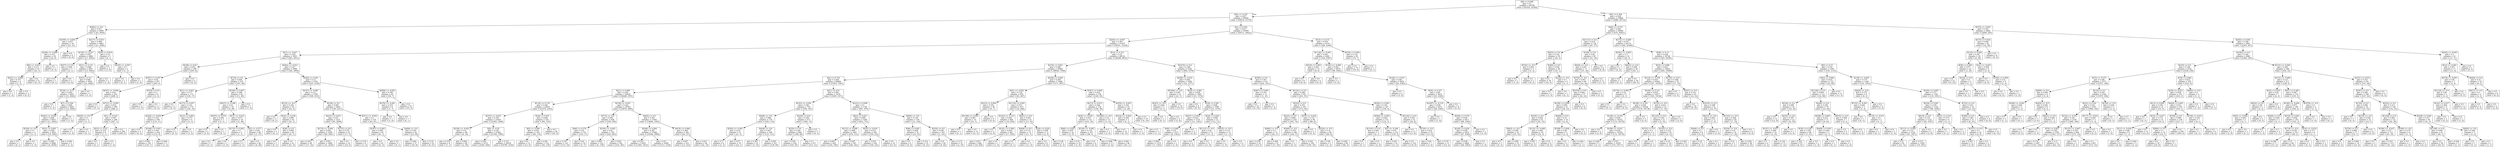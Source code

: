 digraph Tree {
node [shape=box] ;
0 [label="X[6] <= 0.098\ngini = 0.5\nsamples = 84796\nvalue = [42502, 42294]"] ;
1 [label="X[4] <= -0.197\ngini = 0.457\nsamples = 60992\nvalue = [39414, 21578]"] ;
0 -> 1 [labeldistance=2.5, labelangle=45, headlabel="True"] ;
2 [label="X[492] <= -0.0\ngini = 0.017\nsamples = 4999\nvalue = [43, 4956]"] ;
1 -> 2 ;
3 [label="X[199] <= -0.005\ngini = 0.457\nsamples = 34\nvalue = [22, 12]"] ;
2 -> 3 ;
4 [label="X[208] <= -0.009\ngini = 0.337\nsamples = 28\nvalue = [22, 6]"] ;
3 -> 4 ;
5 [label="X[0] <= -0.435\ngini = 0.211\nsamples = 25\nvalue = [22, 3]"] ;
4 -> 5 ;
6 [label="X[221] <= -0.046\ngini = 0.375\nsamples = 4\nvalue = [1, 3]"] ;
5 -> 6 ;
7 [label="gini = 0.0\nsamples = 1\nvalue = [1, 0]"] ;
6 -> 7 ;
8 [label="gini = 0.0\nsamples = 3\nvalue = [0, 3]"] ;
6 -> 8 ;
9 [label="gini = 0.0\nsamples = 21\nvalue = [21, 0]"] ;
5 -> 9 ;
10 [label="gini = 0.0\nsamples = 3\nvalue = [0, 3]"] ;
4 -> 10 ;
11 [label="gini = 0.0\nsamples = 6\nvalue = [0, 6]"] ;
3 -> 11 ;
12 [label="X[217] <= 0.033\ngini = 0.008\nsamples = 4965\nvalue = [21, 4944]"] ;
2 -> 12 ;
13 [label="X[159] <= -0.017\ngini = 0.007\nsamples = 4960\nvalue = [17, 4943]"] ;
12 -> 13 ;
14 [label="X[477] <= 0.0\ngini = 0.444\nsamples = 3\nvalue = [2, 1]"] ;
13 -> 14 ;
15 [label="gini = 0.0\nsamples = 1\nvalue = [0, 1]"] ;
14 -> 15 ;
16 [label="gini = 0.0\nsamples = 2\nvalue = [2, 0]"] ;
14 -> 16 ;
17 [label="X[21] <= 0.132\ngini = 0.006\nsamples = 4957\nvalue = [15, 4942]"] ;
13 -> 17 ;
18 [label="X[525] <= 0.0\ngini = 0.006\nsamples = 4956\nvalue = [14, 4942]"] ;
17 -> 18 ;
19 [label="X[126] <= -0.15\ngini = 0.005\nsamples = 4955\nvalue = [13, 4942]"] ;
18 -> 19 ;
20 [label="gini = 0.0\nsamples = 1\nvalue = [1, 0]"] ;
19 -> 20 ;
21 [label="X[7] <= 0.166\ngini = 0.005\nsamples = 4954\nvalue = [12, 4942]"] ;
19 -> 21 ;
22 [label="X[343] <= -0.005\ngini = 0.004\nsamples = 4953\nvalue = [11, 4942]"] ;
21 -> 22 ;
23 [label="X[530] <= -0.0\ngini = 0.5\nsamples = 2\nvalue = [1, 1]"] ;
22 -> 23 ;
24 [label="gini = 0.0\nsamples = 1\nvalue = [0, 1]"] ;
23 -> 24 ;
25 [label="gini = 0.0\nsamples = 1\nvalue = [1, 0]"] ;
23 -> 25 ;
26 [label="X[52] <= 0.693\ngini = 0.004\nsamples = 4951\nvalue = [10, 4941]"] ;
22 -> 26 ;
27 [label="gini = 0.004\nsamples = 4948\nvalue = [9, 4939]"] ;
26 -> 27 ;
28 [label="gini = 0.444\nsamples = 3\nvalue = [1, 2]"] ;
26 -> 28 ;
29 [label="gini = 0.0\nsamples = 1\nvalue = [1, 0]"] ;
21 -> 29 ;
30 [label="gini = 0.0\nsamples = 1\nvalue = [1, 0]"] ;
18 -> 30 ;
31 [label="gini = 0.0\nsamples = 1\nvalue = [1, 0]"] ;
17 -> 31 ;
32 [label="X[30] <= 0.019\ngini = 0.32\nsamples = 5\nvalue = [4, 1]"] ;
12 -> 32 ;
33 [label="gini = 0.0\nsamples = 3\nvalue = [3, 0]"] ;
32 -> 33 ;
34 [label="X[235] <= -0.047\ngini = 0.5\nsamples = 2\nvalue = [1, 1]"] ;
32 -> 34 ;
35 [label="gini = 0.0\nsamples = 1\nvalue = [0, 1]"] ;
34 -> 35 ;
36 [label="gini = 0.0\nsamples = 1\nvalue = [1, 0]"] ;
34 -> 36 ;
37 [label="X[1] <= 0.503\ngini = 0.417\nsamples = 55993\nvalue = [39371, 16622]"] ;
1 -> 37 ;
38 [label="X[243] <= -0.007\ngini = 0.363\nsamples = 51419\nvalue = [39191, 12228]"] ;
37 -> 38 ;
39 [label="X[11] <= -0.027\ngini = 0.329\nsamples = 3295\nvalue = [683, 2612]"] ;
38 -> 39 ;
40 [label="X[238] <= 0.93\ngini = 0.052\nsamples = 299\nvalue = [291, 8]"] ;
39 -> 40 ;
41 [label="X[507] <= 0.027\ngini = 0.04\nsamples = 297\nvalue = [291, 6]"] ;
40 -> 41 ;
42 [label="X[547] <= -0.004\ngini = 0.02\nsamples = 291\nvalue = [288, 3]"] ;
41 -> 42 ;
43 [label="gini = 0.0\nsamples = 1\nvalue = [0, 1]"] ;
42 -> 43 ;
44 [label="X[751] <= -0.005\ngini = 0.014\nsamples = 290\nvalue = [288, 2]"] ;
42 -> 44 ;
45 [label="X[630] <= -0.0\ngini = 0.5\nsamples = 2\nvalue = [1, 1]"] ;
44 -> 45 ;
46 [label="gini = 0.0\nsamples = 1\nvalue = [1, 0]"] ;
45 -> 46 ;
47 [label="gini = 0.0\nsamples = 1\nvalue = [0, 1]"] ;
45 -> 47 ;
48 [label="X[1] <= -0.522\ngini = 0.007\nsamples = 288\nvalue = [287, 1]"] ;
44 -> 48 ;
49 [label="X[53] <= -0.02\ngini = 0.219\nsamples = 8\nvalue = [7, 1]"] ;
48 -> 49 ;
50 [label="gini = 0.0\nsamples = 1\nvalue = [0, 1]"] ;
49 -> 50 ;
51 [label="gini = 0.0\nsamples = 7\nvalue = [7, 0]"] ;
49 -> 51 ;
52 [label="gini = 0.0\nsamples = 280\nvalue = [280, 0]"] ;
48 -> 52 ;
53 [label="X[754] <= 0.0\ngini = 0.5\nsamples = 6\nvalue = [3, 3]"] ;
41 -> 53 ;
54 [label="gini = 0.0\nsamples = 3\nvalue = [3, 0]"] ;
53 -> 54 ;
55 [label="gini = 0.0\nsamples = 3\nvalue = [0, 3]"] ;
53 -> 55 ;
56 [label="gini = 0.0\nsamples = 2\nvalue = [0, 2]"] ;
40 -> 56 ;
57 [label="X[262] <= -0.012\ngini = 0.227\nsamples = 2996\nvalue = [392, 2604]"] ;
39 -> 57 ;
58 [label="X[734] <= 0.0\ngini = 0.406\nsamples = 233\nvalue = [167, 66]"] ;
57 -> 58 ;
59 [label="X[11] <= -0.021\ngini = 0.177\nsamples = 173\nvalue = [156, 17]"] ;
58 -> 59 ;
60 [label="gini = 0.0\nsamples = 3\nvalue = [0, 3]"] ;
59 -> 60 ;
61 [label="X[175] <= 0.027\ngini = 0.151\nsamples = 170\nvalue = [156, 14]"] ;
59 -> 61 ;
62 [label="X[244] <= -0.058\ngini = 0.124\nsamples = 166\nvalue = [155, 11]"] ;
61 -> 62 ;
63 [label="gini = 0.0\nsamples = 2\nvalue = [0, 2]"] ;
62 -> 63 ;
64 [label="X[188] <= 0.043\ngini = 0.104\nsamples = 164\nvalue = [155, 9]"] ;
62 -> 64 ;
65 [label="gini = 0.083\nsamples = 161\nvalue = [154, 7]"] ;
64 -> 65 ;
66 [label="gini = 0.444\nsamples = 3\nvalue = [1, 2]"] ;
64 -> 66 ;
67 [label="X[13] <= 0.002\ngini = 0.375\nsamples = 4\nvalue = [1, 3]"] ;
61 -> 67 ;
68 [label="gini = 0.0\nsamples = 3\nvalue = [0, 3]"] ;
67 -> 68 ;
69 [label="gini = 0.0\nsamples = 1\nvalue = [1, 0]"] ;
67 -> 69 ;
70 [label="X[100] <= 0.007\ngini = 0.299\nsamples = 60\nvalue = [11, 49]"] ;
58 -> 70 ;
71 [label="X[437] <= -0.266\ngini = 0.14\nsamples = 53\nvalue = [4, 49]"] ;
70 -> 71 ;
72 [label="X[507] <= 0.074\ngini = 0.444\nsamples = 3\nvalue = [2, 1]"] ;
71 -> 72 ;
73 [label="gini = 0.0\nsamples = 2\nvalue = [2, 0]"] ;
72 -> 73 ;
74 [label="gini = 0.0\nsamples = 1\nvalue = [0, 1]"] ;
72 -> 74 ;
75 [label="X[11] <= -0.015\ngini = 0.077\nsamples = 50\nvalue = [2, 48]"] ;
71 -> 75 ;
76 [label="X[170] <= 0.002\ngini = 0.5\nsamples = 2\nvalue = [1, 1]"] ;
75 -> 76 ;
77 [label="gini = 0.0\nsamples = 1\nvalue = [0, 1]"] ;
76 -> 77 ;
78 [label="gini = 0.0\nsamples = 1\nvalue = [1, 0]"] ;
76 -> 78 ;
79 [label="X[3] <= -0.577\ngini = 0.041\nsamples = 48\nvalue = [1, 47]"] ;
75 -> 79 ;
80 [label="gini = 0.5\nsamples = 2\nvalue = [1, 1]"] ;
79 -> 80 ;
81 [label="gini = 0.0\nsamples = 46\nvalue = [0, 46]"] ;
79 -> 81 ;
82 [label="gini = 0.0\nsamples = 7\nvalue = [7, 0]"] ;
70 -> 82 ;
83 [label="X[262] <= 0.243\ngini = 0.15\nsamples = 2763\nvalue = [225, 2538]"] ;
57 -> 83 ;
84 [label="X[147] <= -0.087\ngini = 0.117\nsamples = 2700\nvalue = [169, 2531]"] ;
83 -> 84 ;
85 [label="X[725] <= -0.0\ngini = 0.162\nsamples = 45\nvalue = [41, 4]"] ;
84 -> 85 ;
86 [label="gini = 0.0\nsamples = 2\nvalue = [0, 2]"] ;
85 -> 86 ;
87 [label="X[16] <= -0.558\ngini = 0.089\nsamples = 43\nvalue = [41, 2]"] ;
85 -> 87 ;
88 [label="gini = 0.0\nsamples = 1\nvalue = [0, 1]"] ;
87 -> 88 ;
89 [label="X[58] <= 0.0\ngini = 0.046\nsamples = 42\nvalue = [41, 1]"] ;
87 -> 89 ;
90 [label="gini = 0.0\nsamples = 1\nvalue = [0, 1]"] ;
89 -> 90 ;
91 [label="gini = 0.0\nsamples = 41\nvalue = [41, 0]"] ;
89 -> 91 ;
92 [label="X[538] <= 0.0\ngini = 0.092\nsamples = 2655\nvalue = [128, 2527]"] ;
84 -> 92 ;
93 [label="X[225] <= 0.453\ngini = 0.05\nsamples = 2531\nvalue = [65, 2466]"] ;
92 -> 93 ;
94 [label="X[179] <= -0.094\ngini = 0.038\nsamples = 2509\nvalue = [48, 2461]"] ;
93 -> 94 ;
95 [label="gini = 0.453\nsamples = 49\nvalue = [17, 32]"] ;
94 -> 95 ;
96 [label="gini = 0.025\nsamples = 2460\nvalue = [31, 2429]"] ;
94 -> 96 ;
97 [label="X[715] <= 0.0\ngini = 0.351\nsamples = 22\nvalue = [17, 5]"] ;
93 -> 97 ;
98 [label="gini = 0.0\nsamples = 16\nvalue = [16, 0]"] ;
97 -> 98 ;
99 [label="gini = 0.278\nsamples = 6\nvalue = [1, 5]"] ;
97 -> 99 ;
100 [label="X[311] <= -0.002\ngini = 0.5\nsamples = 124\nvalue = [63, 61]"] ;
92 -> 100 ;
101 [label="X[197] <= 0.045\ngini = 0.046\nsamples = 42\nvalue = [41, 1]"] ;
100 -> 101 ;
102 [label="gini = 0.0\nsamples = 41\nvalue = [41, 0]"] ;
101 -> 102 ;
103 [label="gini = 0.0\nsamples = 1\nvalue = [0, 1]"] ;
101 -> 103 ;
104 [label="X[408] <= -0.0\ngini = 0.393\nsamples = 82\nvalue = [22, 60]"] ;
100 -> 104 ;
105 [label="gini = 0.444\nsamples = 27\nvalue = [18, 9]"] ;
104 -> 105 ;
106 [label="gini = 0.135\nsamples = 55\nvalue = [4, 51]"] ;
104 -> 106 ;
107 [label="X[408] <= -0.003\ngini = 0.198\nsamples = 63\nvalue = [56, 7]"] ;
83 -> 107 ;
108 [label="X[276] <= -0.001\ngini = 0.219\nsamples = 8\nvalue = [1, 7]"] ;
107 -> 108 ;
109 [label="gini = 0.0\nsamples = 1\nvalue = [1, 0]"] ;
108 -> 109 ;
110 [label="gini = 0.0\nsamples = 7\nvalue = [0, 7]"] ;
108 -> 110 ;
111 [label="gini = 0.0\nsamples = 55\nvalue = [55, 0]"] ;
107 -> 111 ;
112 [label="X[12] <= 0.315\ngini = 0.32\nsamples = 48124\nvalue = [38508, 9616]"] ;
38 -> 112 ;
113 [label="X[274] <= 0.001\ngini = 0.286\nsamples = 45962\nvalue = [38024, 7938]"] ;
112 -> 113 ;
114 [label="X[2] <= 0.718\ngini = 0.264\nsamples = 44894\nvalue = [37853, 7041]"] ;
113 -> 114 ;
115 [label="X[21] <= 0.008\ngini = 0.242\nsamples = 42418\nvalue = [36448, 5970]"] ;
114 -> 115 ;
116 [label="X[118] <= 0.178\ngini = 0.166\nsamples = 23635\nvalue = [21470, 2165]"] ;
115 -> 116 ;
117 [label="X[197] <= -0.033\ngini = 0.159\nsamples = 23450\nvalue = [21401, 2049]"] ;
116 -> 117 ;
118 [label="X[238] <= -0.022\ngini = 0.23\nsamples = 68\nvalue = [9, 59]"] ;
117 -> 118 ;
119 [label="gini = 0.219\nsamples = 8\nvalue = [7, 1]"] ;
118 -> 119 ;
120 [label="gini = 0.064\nsamples = 60\nvalue = [2, 58]"] ;
118 -> 120 ;
121 [label="X[9] <= -0.29\ngini = 0.156\nsamples = 23382\nvalue = [21392, 1990]"] ;
117 -> 121 ;
122 [label="gini = 0.292\nsamples = 3153\nvalue = [2593, 560]"] ;
121 -> 122 ;
123 [label="gini = 0.131\nsamples = 20229\nvalue = [18799, 1430]"] ;
121 -> 123 ;
124 [label="X[18] <= 0.033\ngini = 0.468\nsamples = 185\nvalue = [69, 116]"] ;
116 -> 124 ;
125 [label="X[0] <= -0.906\ngini = 0.418\nsamples = 165\nvalue = [49, 116]"] ;
124 -> 125 ;
126 [label="gini = 0.0\nsamples = 13\nvalue = [13, 0]"] ;
125 -> 126 ;
127 [label="gini = 0.361\nsamples = 152\nvalue = [36, 116]"] ;
125 -> 127 ;
128 [label="gini = 0.0\nsamples = 20\nvalue = [20, 0]"] ;
124 -> 128 ;
129 [label="X[158] <= -0.051\ngini = 0.323\nsamples = 18783\nvalue = [14978, 3805]"] ;
115 -> 129 ;
130 [label="X[773] <= -0.0\ngini = 0.481\nsamples = 838\nvalue = [338, 500]"] ;
129 -> 130 ;
131 [label="X[66] <= 0.279\ngini = 0.22\nsamples = 135\nvalue = [118, 17]"] ;
130 -> 131 ;
132 [label="gini = 0.147\nsamples = 125\nvalue = [115, 10]"] ;
131 -> 132 ;
133 [label="gini = 0.42\nsamples = 10\nvalue = [3, 7]"] ;
131 -> 133 ;
134 [label="X[259] <= -0.003\ngini = 0.43\nsamples = 703\nvalue = [220, 483]"] ;
130 -> 134 ;
135 [label="gini = 0.063\nsamples = 122\nvalue = [4, 118]"] ;
134 -> 135 ;
136 [label="gini = 0.467\nsamples = 581\nvalue = [216, 365]"] ;
134 -> 136 ;
137 [label="X[445] <= 0.0\ngini = 0.301\nsamples = 17945\nvalue = [14640, 3305]"] ;
129 -> 137 ;
138 [label="X[208] <= 0.004\ngini = 0.287\nsamples = 17664\nvalue = [14596, 3068]"] ;
137 -> 138 ;
139 [label="gini = 0.235\nsamples = 13295\nvalue = [11483, 1812]"] ;
138 -> 139 ;
140 [label="gini = 0.41\nsamples = 4369\nvalue = [3113, 1256]"] ;
138 -> 140 ;
141 [label="X[474] <= 0.006\ngini = 0.264\nsamples = 281\nvalue = [44, 237]"] ;
137 -> 141 ;
142 [label="gini = 0.097\nsamples = 235\nvalue = [12, 223]"] ;
141 -> 142 ;
143 [label="gini = 0.423\nsamples = 46\nvalue = [32, 14]"] ;
141 -> 143 ;
144 [label="X[21] <= 0.01\ngini = 0.491\nsamples = 2476\nvalue = [1405, 1071]"] ;
114 -> 144 ;
145 [label="X[323] <= -0.001\ngini = 0.381\nsamples = 750\nvalue = [558, 192]"] ;
144 -> 145 ;
146 [label="X[499] <= -0.0\ngini = 0.489\nsamples = 279\nvalue = [160, 119]"] ;
145 -> 146 ;
147 [label="X[395] <= -0.001\ngini = 0.225\nsamples = 31\nvalue = [27, 4]"] ;
146 -> 147 ;
148 [label="gini = 0.5\nsamples = 6\nvalue = [3, 3]"] ;
147 -> 148 ;
149 [label="gini = 0.077\nsamples = 25\nvalue = [24, 1]"] ;
147 -> 149 ;
150 [label="X[436] <= -0.0\ngini = 0.497\nsamples = 248\nvalue = [133, 115]"] ;
146 -> 150 ;
151 [label="gini = 0.363\nsamples = 21\nvalue = [5, 16]"] ;
150 -> 151 ;
152 [label="gini = 0.492\nsamples = 227\nvalue = [128, 99]"] ;
150 -> 152 ;
153 [label="X[259] <= 0.01\ngini = 0.262\nsamples = 471\nvalue = [398, 73]"] ;
145 -> 153 ;
154 [label="X[254] <= 0.0\ngini = 0.249\nsamples = 466\nvalue = [398, 68]"] ;
153 -> 154 ;
155 [label="gini = 0.359\nsamples = 239\nvalue = [183, 56]"] ;
154 -> 155 ;
156 [label="gini = 0.1\nsamples = 227\nvalue = [215, 12]"] ;
154 -> 156 ;
157 [label="gini = 0.0\nsamples = 5\nvalue = [0, 5]"] ;
153 -> 157 ;
158 [label="X[215] <= 0.006\ngini = 0.5\nsamples = 1726\nvalue = [847, 879]"] ;
144 -> 158 ;
159 [label="X[63] <= 0.023\ngini = 0.499\nsamples = 1588\nvalue = [835, 753]"] ;
158 -> 159 ;
160 [label="X[112] <= -0.008\ngini = 0.499\nsamples = 1007\nvalue = [476, 531]"] ;
159 -> 160 ;
161 [label="gini = 0.495\nsamples = 420\nvalue = [230, 190]"] ;
160 -> 161 ;
162 [label="gini = 0.487\nsamples = 587\nvalue = [246, 341]"] ;
160 -> 162 ;
163 [label="X[54] <= -0.018\ngini = 0.472\nsamples = 581\nvalue = [359, 222]"] ;
159 -> 163 ;
164 [label="gini = 0.479\nsamples = 558\nvalue = [336, 222]"] ;
163 -> 164 ;
165 [label="gini = 0.0\nsamples = 23\nvalue = [23, 0]"] ;
163 -> 165 ;
166 [label="X[492] <= -0.0\ngini = 0.159\nsamples = 138\nvalue = [12, 126]"] ;
158 -> 166 ;
167 [label="X[96] <= 0.001\ngini = 0.408\nsamples = 35\nvalue = [10, 25]"] ;
166 -> 167 ;
168 [label="gini = 0.0\nsamples = 4\nvalue = [4, 0]"] ;
167 -> 168 ;
169 [label="gini = 0.312\nsamples = 31\nvalue = [6, 25]"] ;
167 -> 169 ;
170 [label="X[354] <= 0.0\ngini = 0.038\nsamples = 103\nvalue = [2, 101]"] ;
166 -> 170 ;
171 [label="gini = 0.0\nsamples = 82\nvalue = [0, 82]"] ;
170 -> 171 ;
172 [label="gini = 0.172\nsamples = 21\nvalue = [2, 19]"] ;
170 -> 172 ;
173 [label="X[258] <= 0.006\ngini = 0.269\nsamples = 1068\nvalue = [171, 897]"] ;
113 -> 173 ;
174 [label="X[21] <= -0.052\ngini = 0.129\nsamples = 910\nvalue = [63, 847]"] ;
173 -> 174 ;
175 [label="X[215] <= 0.004\ngini = 0.301\nsamples = 38\nvalue = [31, 7]"] ;
174 -> 175 ;
176 [label="X[1100] <= -0.005\ngini = 0.061\nsamples = 32\nvalue = [31, 1]"] ;
175 -> 176 ;
177 [label="gini = 0.0\nsamples = 1\nvalue = [0, 1]"] ;
176 -> 177 ;
178 [label="gini = 0.0\nsamples = 31\nvalue = [31, 0]"] ;
176 -> 178 ;
179 [label="gini = 0.0\nsamples = 6\nvalue = [0, 6]"] ;
175 -> 179 ;
180 [label="X[1119] <= 0.001\ngini = 0.071\nsamples = 872\nvalue = [32, 840]"] ;
174 -> 180 ;
181 [label="X[103] <= -0.123\ngini = 0.044\nsamples = 849\nvalue = [19, 830]"] ;
180 -> 181 ;
182 [label="gini = 0.0\nsamples = 2\nvalue = [2, 0]"] ;
181 -> 182 ;
183 [label="X[191] <= 0.368\ngini = 0.039\nsamples = 847\nvalue = [17, 830]"] ;
181 -> 183 ;
184 [label="gini = 0.037\nsamples = 846\nvalue = [16, 830]"] ;
183 -> 184 ;
185 [label="gini = 0.0\nsamples = 1\nvalue = [1, 0]"] ;
183 -> 185 ;
186 [label="X[631] <= 0.0\ngini = 0.491\nsamples = 23\nvalue = [13, 10]"] ;
180 -> 186 ;
187 [label="X[408] <= 0.0\ngini = 0.153\nsamples = 12\nvalue = [11, 1]"] ;
186 -> 187 ;
188 [label="gini = 0.0\nsamples = 1\nvalue = [0, 1]"] ;
187 -> 188 ;
189 [label="gini = 0.0\nsamples = 11\nvalue = [11, 0]"] ;
187 -> 189 ;
190 [label="X[20] <= 0.024\ngini = 0.298\nsamples = 11\nvalue = [2, 9]"] ;
186 -> 190 ;
191 [label="gini = 0.0\nsamples = 6\nvalue = [0, 6]"] ;
190 -> 191 ;
192 [label="gini = 0.48\nsamples = 5\nvalue = [2, 3]"] ;
190 -> 192 ;
193 [label="X[347] <= 0.004\ngini = 0.433\nsamples = 158\nvalue = [108, 50]"] ;
173 -> 193 ;
194 [label="X[273] <= 0.013\ngini = 0.344\nsamples = 136\nvalue = [106, 30]"] ;
193 -> 194 ;
195 [label="X[20] <= -0.039\ngini = 0.253\nsamples = 121\nvalue = [103, 18]"] ;
194 -> 195 ;
196 [label="X[89] <= 0.024\ngini = 0.459\nsamples = 14\nvalue = [5, 9]"] ;
195 -> 196 ;
197 [label="gini = 0.18\nsamples = 10\nvalue = [1, 9]"] ;
196 -> 197 ;
198 [label="gini = 0.0\nsamples = 4\nvalue = [4, 0]"] ;
196 -> 198 ;
199 [label="X[359] <= -0.082\ngini = 0.154\nsamples = 107\nvalue = [98, 9]"] ;
195 -> 199 ;
200 [label="gini = 0.496\nsamples = 11\nvalue = [5, 6]"] ;
199 -> 200 ;
201 [label="gini = 0.061\nsamples = 96\nvalue = [93, 3]"] ;
199 -> 201 ;
202 [label="X[1093] <= -0.0\ngini = 0.32\nsamples = 15\nvalue = [3, 12]"] ;
194 -> 202 ;
203 [label="gini = 0.0\nsamples = 3\nvalue = [3, 0]"] ;
202 -> 203 ;
204 [label="gini = 0.0\nsamples = 12\nvalue = [0, 12]"] ;
202 -> 204 ;
205 [label="X[250] <= -0.047\ngini = 0.165\nsamples = 22\nvalue = [2, 20]"] ;
193 -> 205 ;
206 [label="X[314] <= -0.005\ngini = 0.444\nsamples = 3\nvalue = [2, 1]"] ;
205 -> 206 ;
207 [label="gini = 0.0\nsamples = 1\nvalue = [1, 0]"] ;
206 -> 207 ;
208 [label="gini = 0.5\nsamples = 2\nvalue = [1, 1]"] ;
206 -> 208 ;
209 [label="gini = 0.0\nsamples = 19\nvalue = [0, 19]"] ;
205 -> 209 ;
210 [label="X[1074] <= 0.0\ngini = 0.348\nsamples = 2162\nvalue = [484, 1678]"] ;
112 -> 210 ;
211 [label="X[296] <= -0.031\ngini = 0.062\nsamples = 1629\nvalue = [52, 1577]"] ;
210 -> 211 ;
212 [label="X[1064] <= -0.0\ngini = 0.087\nsamples = 22\nvalue = [21, 1]"] ;
211 -> 212 ;
213 [label="X[397] <= -0.0\ngini = 0.444\nsamples = 3\nvalue = [2, 1]"] ;
212 -> 213 ;
214 [label="gini = 0.0\nsamples = 1\nvalue = [0, 1]"] ;
213 -> 214 ;
215 [label="gini = 0.0\nsamples = 2\nvalue = [2, 0]"] ;
213 -> 215 ;
216 [label="gini = 0.0\nsamples = 19\nvalue = [19, 0]"] ;
212 -> 216 ;
217 [label="X[29] <= -0.082\ngini = 0.038\nsamples = 1607\nvalue = [31, 1576]"] ;
211 -> 217 ;
218 [label="gini = 0.0\nsamples = 8\nvalue = [8, 0]"] ;
217 -> 218 ;
219 [label="X[18] <= 0.565\ngini = 0.028\nsamples = 1599\nvalue = [23, 1576]"] ;
217 -> 219 ;
220 [label="X[437] <= 0.051\ngini = 0.014\nsamples = 1574\nvalue = [11, 1563]"] ;
219 -> 220 ;
221 [label="X[90] <= 0.689\ngini = 0.01\nsamples = 1571\nvalue = [8, 1563]"] ;
220 -> 221 ;
222 [label="gini = 0.009\nsamples = 1570\nvalue = [7, 1563]"] ;
221 -> 222 ;
223 [label="gini = 0.0\nsamples = 1\nvalue = [1, 0]"] ;
221 -> 223 ;
224 [label="gini = 0.0\nsamples = 3\nvalue = [3, 0]"] ;
220 -> 224 ;
225 [label="X[24] <= 0.023\ngini = 0.499\nsamples = 25\nvalue = [12, 13]"] ;
219 -> 225 ;
226 [label="X[1115] <= -0.0\ngini = 0.26\nsamples = 13\nvalue = [11, 2]"] ;
225 -> 226 ;
227 [label="gini = 0.0\nsamples = 2\nvalue = [0, 2]"] ;
226 -> 227 ;
228 [label="gini = 0.0\nsamples = 11\nvalue = [11, 0]"] ;
226 -> 228 ;
229 [label="X[635] <= -0.0\ngini = 0.153\nsamples = 12\nvalue = [1, 11]"] ;
225 -> 229 ;
230 [label="gini = 0.0\nsamples = 1\nvalue = [1, 0]"] ;
229 -> 230 ;
231 [label="gini = 0.0\nsamples = 11\nvalue = [0, 11]"] ;
229 -> 231 ;
232 [label="X[760] <= 0.0\ngini = 0.307\nsamples = 533\nvalue = [432, 101]"] ;
210 -> 232 ;
233 [label="X[467] <= 0.001\ngini = 0.165\nsamples = 11\nvalue = [1, 10]"] ;
232 -> 233 ;
234 [label="gini = 0.0\nsamples = 10\nvalue = [0, 10]"] ;
233 -> 234 ;
235 [label="gini = 0.0\nsamples = 1\nvalue = [1, 0]"] ;
233 -> 235 ;
236 [label="X[1101] <= 0.0\ngini = 0.288\nsamples = 522\nvalue = [431, 91]"] ;
232 -> 236 ;
237 [label="X[554] <= 0.0\ngini = 0.355\nsamples = 355\nvalue = [273, 82]"] ;
236 -> 237 ;
238 [label="X[525] <= 0.0\ngini = 0.408\nsamples = 259\nvalue = [185, 74]"] ;
237 -> 238 ;
239 [label="X[485] <= -0.0\ngini = 0.5\nsamples = 73\nvalue = [36, 37]"] ;
238 -> 239 ;
240 [label="gini = 0.236\nsamples = 22\nvalue = [19, 3]"] ;
239 -> 240 ;
241 [label="gini = 0.444\nsamples = 51\nvalue = [17, 34]"] ;
239 -> 241 ;
242 [label="X[368] <= -0.0\ngini = 0.319\nsamples = 186\nvalue = [149, 37]"] ;
238 -> 242 ;
243 [label="gini = 0.0\nsamples = 3\nvalue = [0, 3]"] ;
242 -> 243 ;
244 [label="gini = 0.303\nsamples = 183\nvalue = [149, 34]"] ;
242 -> 244 ;
245 [label="X[79] <= -0.024\ngini = 0.153\nsamples = 96\nvalue = [88, 8]"] ;
237 -> 245 ;
246 [label="gini = 0.0\nsamples = 2\nvalue = [0, 2]"] ;
245 -> 246 ;
247 [label="X[524] <= -0.0\ngini = 0.12\nsamples = 94\nvalue = [88, 6]"] ;
245 -> 247 ;
248 [label="gini = 0.48\nsamples = 5\nvalue = [2, 3]"] ;
247 -> 248 ;
249 [label="gini = 0.065\nsamples = 89\nvalue = [86, 3]"] ;
247 -> 249 ;
250 [label="X[202] <= 0.001\ngini = 0.102\nsamples = 167\nvalue = [158, 9]"] ;
236 -> 250 ;
251 [label="X[264] <= -0.003\ngini = 0.043\nsamples = 135\nvalue = [132, 3]"] ;
250 -> 251 ;
252 [label="X[1101] <= 0.0\ngini = 0.444\nsamples = 3\nvalue = [2, 1]"] ;
251 -> 252 ;
253 [label="gini = 0.0\nsamples = 1\nvalue = [0, 1]"] ;
252 -> 253 ;
254 [label="gini = 0.0\nsamples = 2\nvalue = [2, 0]"] ;
252 -> 254 ;
255 [label="X[5] <= -0.168\ngini = 0.03\nsamples = 132\nvalue = [130, 2]"] ;
251 -> 255 ;
256 [label="gini = 0.245\nsamples = 14\nvalue = [12, 2]"] ;
255 -> 256 ;
257 [label="gini = 0.0\nsamples = 118\nvalue = [118, 0]"] ;
255 -> 257 ;
258 [label="X[1126] <= 0.0\ngini = 0.305\nsamples = 32\nvalue = [26, 6]"] ;
250 -> 258 ;
259 [label="gini = 0.0\nsamples = 13\nvalue = [13, 0]"] ;
258 -> 259 ;
260 [label="X[729] <= -0.0\ngini = 0.432\nsamples = 19\nvalue = [13, 6]"] ;
258 -> 260 ;
261 [label="gini = 0.49\nsamples = 7\nvalue = [3, 4]"] ;
260 -> 261 ;
262 [label="gini = 0.278\nsamples = 12\nvalue = [10, 2]"] ;
260 -> 262 ;
263 [label="X[15] <= 0.172\ngini = 0.076\nsamples = 4574\nvalue = [180, 4394]"] ;
37 -> 263 ;
264 [label="X[1128] <= -0.002\ngini = 0.045\nsamples = 4491\nvalue = [104, 4387]"] ;
263 -> 264 ;
265 [label="X[319] <= 0.003\ngini = 0.444\nsamples = 12\nvalue = [8, 4]"] ;
264 -> 265 ;
266 [label="gini = 0.0\nsamples = 8\nvalue = [8, 0]"] ;
265 -> 266 ;
267 [label="gini = 0.0\nsamples = 4\nvalue = [0, 4]"] ;
265 -> 267 ;
268 [label="X[745] <= -0.098\ngini = 0.042\nsamples = 4479\nvalue = [96, 4383]"] ;
264 -> 268 ;
269 [label="gini = 0.0\nsamples = 3\nvalue = [3, 0]"] ;
268 -> 269 ;
270 [label="X[144] <= -0.031\ngini = 0.041\nsamples = 4476\nvalue = [93, 4383]"] ;
268 -> 270 ;
271 [label="gini = 0.0\nsamples = 2\nvalue = [2, 0]"] ;
270 -> 271 ;
272 [label="X[18] <= 0.227\ngini = 0.04\nsamples = 4474\nvalue = [91, 4383]"] ;
270 -> 272 ;
273 [label="X[1007] <= -0.125\ngini = 0.039\nsamples = 4472\nvalue = [89, 4383]"] ;
272 -> 273 ;
274 [label="gini = 0.0\nsamples = 1\nvalue = [1, 0]"] ;
273 -> 274 ;
275 [label="X[450] <= 0.379\ngini = 0.039\nsamples = 4471\nvalue = [88, 4383]"] ;
273 -> 275 ;
276 [label="X[236] <= 0.654\ngini = 0.038\nsamples = 4470\nvalue = [87, 4383]"] ;
275 -> 276 ;
277 [label="gini = 0.038\nsamples = 4469\nvalue = [86, 4383]"] ;
276 -> 277 ;
278 [label="gini = 0.0\nsamples = 1\nvalue = [1, 0]"] ;
276 -> 278 ;
279 [label="gini = 0.0\nsamples = 1\nvalue = [1, 0]"] ;
275 -> 279 ;
280 [label="gini = 0.0\nsamples = 2\nvalue = [2, 0]"] ;
272 -> 280 ;
281 [label="X[234] <= 0.004\ngini = 0.154\nsamples = 83\nvalue = [76, 7]"] ;
263 -> 281 ;
282 [label="gini = 0.0\nsamples = 76\nvalue = [76, 0]"] ;
281 -> 282 ;
283 [label="gini = 0.0\nsamples = 7\nvalue = [0, 7]"] ;
281 -> 283 ;
284 [label="X[4] <= 0.304\ngini = 0.226\nsamples = 23804\nvalue = [3088, 20716]"] ;
0 -> 284 [labeldistance=2.5, labelangle=-45, headlabel="False"] ;
285 [label="X[64] <= -0.375\ngini = 0.045\nsamples = 20900\nvalue = [479, 20421]"] ;
284 -> 285 ;
286 [label="X[1113] <= 0.0\ngini = 0.419\nsamples = 124\nvalue = [87, 37]"] ;
285 -> 286 ;
287 [label="X[433] <= 0.0\ngini = 0.142\nsamples = 39\nvalue = [36, 3]"] ;
286 -> 287 ;
288 [label="X[742] <= -0.0\ngini = 0.444\nsamples = 3\nvalue = [1, 2]"] ;
287 -> 288 ;
289 [label="gini = 0.0\nsamples = 1\nvalue = [1, 0]"] ;
288 -> 289 ;
290 [label="gini = 0.0\nsamples = 2\nvalue = [0, 2]"] ;
288 -> 290 ;
291 [label="X[382] <= 0.0\ngini = 0.054\nsamples = 36\nvalue = [35, 1]"] ;
287 -> 291 ;
292 [label="gini = 0.0\nsamples = 34\nvalue = [34, 0]"] ;
291 -> 292 ;
293 [label="X[226] <= -0.0\ngini = 0.5\nsamples = 2\nvalue = [1, 1]"] ;
291 -> 293 ;
294 [label="gini = 0.0\nsamples = 1\nvalue = [1, 0]"] ;
293 -> 294 ;
295 [label="gini = 0.0\nsamples = 1\nvalue = [0, 1]"] ;
293 -> 295 ;
296 [label="X[769] <= 0.0\ngini = 0.48\nsamples = 85\nvalue = [51, 34]"] ;
286 -> 296 ;
297 [label="X[454] <= -0.0\ngini = 0.447\nsamples = 77\nvalue = [51, 26]"] ;
296 -> 297 ;
298 [label="X[750] <= -0.0\ngini = 0.491\nsamples = 60\nvalue = [34, 26]"] ;
297 -> 298 ;
299 [label="X[1076] <= 0.0\ngini = 0.481\nsamples = 57\nvalue = [34, 23]"] ;
298 -> 299 ;
300 [label="X[199] <= 0.004\ngini = 0.495\nsamples = 51\nvalue = [28, 23]"] ;
299 -> 300 ;
301 [label="X[530] <= 0.0\ngini = 0.464\nsamples = 41\nvalue = [26, 15]"] ;
300 -> 301 ;
302 [label="X[603] <= -0.0\ngini = 0.496\nsamples = 22\nvalue = [10, 12]"] ;
301 -> 302 ;
303 [label="gini = 0.0\nsamples = 3\nvalue = [0, 3]"] ;
302 -> 303 ;
304 [label="gini = 0.499\nsamples = 19\nvalue = [10, 9]"] ;
302 -> 304 ;
305 [label="X[131] <= -0.008\ngini = 0.266\nsamples = 19\nvalue = [16, 3]"] ;
301 -> 305 ;
306 [label="gini = 0.397\nsamples = 11\nvalue = [8, 3]"] ;
305 -> 306 ;
307 [label="gini = 0.0\nsamples = 8\nvalue = [8, 0]"] ;
305 -> 307 ;
308 [label="X[406] <= 0.0\ngini = 0.32\nsamples = 10\nvalue = [2, 8]"] ;
300 -> 308 ;
309 [label="X[198] <= 0.004\ngini = 0.48\nsamples = 5\nvalue = [2, 3]"] ;
308 -> 309 ;
310 [label="gini = 0.0\nsamples = 2\nvalue = [0, 2]"] ;
309 -> 310 ;
311 [label="gini = 0.444\nsamples = 3\nvalue = [2, 1]"] ;
309 -> 311 ;
312 [label="gini = 0.0\nsamples = 5\nvalue = [0, 5]"] ;
308 -> 312 ;
313 [label="gini = 0.0\nsamples = 6\nvalue = [6, 0]"] ;
299 -> 313 ;
314 [label="gini = 0.0\nsamples = 3\nvalue = [0, 3]"] ;
298 -> 314 ;
315 [label="gini = 0.0\nsamples = 17\nvalue = [17, 0]"] ;
297 -> 315 ;
316 [label="gini = 0.0\nsamples = 8\nvalue = [0, 8]"] ;
296 -> 316 ;
317 [label="X[172] <= -0.049\ngini = 0.037\nsamples = 20776\nvalue = [392, 20384]"] ;
285 -> 317 ;
318 [label="X[545] <= -0.003\ngini = 0.17\nsamples = 32\nvalue = [29, 3]"] ;
317 -> 318 ;
319 [label="gini = 0.0\nsamples = 2\nvalue = [0, 2]"] ;
318 -> 319 ;
320 [label="X[623] <= -0.0\ngini = 0.064\nsamples = 30\nvalue = [29, 1]"] ;
318 -> 320 ;
321 [label="gini = 0.0\nsamples = 1\nvalue = [0, 1]"] ;
320 -> 321 ;
322 [label="gini = 0.0\nsamples = 29\nvalue = [29, 0]"] ;
320 -> 322 ;
323 [label="X[58] <= 0.13\ngini = 0.034\nsamples = 20744\nvalue = [363, 20381]"] ;
317 -> 323 ;
324 [label="X[10] <= 0.096\ngini = 0.021\nsamples = 19452\nvalue = [204, 19248]"] ;
323 -> 324 ;
325 [label="X[114] <= -0.258\ngini = 0.019\nsamples = 19382\nvalue = [187, 19195]"] ;
324 -> 325 ;
326 [label="X[178] <= -0.009\ngini = 0.32\nsamples = 5\nvalue = [4, 1]"] ;
325 -> 326 ;
327 [label="gini = 0.0\nsamples = 1\nvalue = [0, 1]"] ;
326 -> 327 ;
328 [label="gini = 0.0\nsamples = 4\nvalue = [4, 0]"] ;
326 -> 328 ;
329 [label="X[104] <= 0.121\ngini = 0.019\nsamples = 19377\nvalue = [183, 19194]"] ;
325 -> 329 ;
330 [label="X[258] <= 0.191\ngini = 0.018\nsamples = 19354\nvalue = [176, 19178]"] ;
329 -> 330 ;
331 [label="X[128] <= -0.319\ngini = 0.018\nsamples = 19352\nvalue = [174, 19178]"] ;
330 -> 331 ;
332 [label="gini = 0.0\nsamples = 2\nvalue = [2, 0]"] ;
331 -> 332 ;
333 [label="X[186] <= -0.031\ngini = 0.018\nsamples = 19350\nvalue = [172, 19178]"] ;
331 -> 333 ;
334 [label="gini = 0.444\nsamples = 3\nvalue = [2, 1]"] ;
333 -> 334 ;
335 [label="gini = 0.017\nsamples = 19347\nvalue = [170, 19177]"] ;
333 -> 335 ;
336 [label="gini = 0.0\nsamples = 2\nvalue = [2, 0]"] ;
330 -> 336 ;
337 [label="X[722] <= -0.0\ngini = 0.423\nsamples = 23\nvalue = [7, 16]"] ;
329 -> 337 ;
338 [label="X[1125] <= 0.0\ngini = 0.363\nsamples = 21\nvalue = [5, 16]"] ;
337 -> 338 ;
339 [label="X[755] <= 0.0\ngini = 0.5\nsamples = 2\nvalue = [1, 1]"] ;
338 -> 339 ;
340 [label="gini = 0.0\nsamples = 1\nvalue = [1, 0]"] ;
339 -> 340 ;
341 [label="gini = 0.0\nsamples = 1\nvalue = [0, 1]"] ;
339 -> 341 ;
342 [label="X[743] <= -0.0\ngini = 0.332\nsamples = 19\nvalue = [4, 15]"] ;
338 -> 342 ;
343 [label="gini = 0.18\nsamples = 10\nvalue = [1, 9]"] ;
342 -> 343 ;
344 [label="gini = 0.444\nsamples = 9\nvalue = [3, 6]"] ;
342 -> 344 ;
345 [label="gini = 0.0\nsamples = 2\nvalue = [2, 0]"] ;
337 -> 345 ;
346 [label="X[119] <= 0.01\ngini = 0.368\nsamples = 70\nvalue = [17, 53]"] ;
324 -> 346 ;
347 [label="gini = 0.0\nsamples = 3\nvalue = [3, 0]"] ;
346 -> 347 ;
348 [label="X[507] <= -0.0\ngini = 0.331\nsamples = 67\nvalue = [14, 53]"] ;
346 -> 348 ;
349 [label="gini = 0.0\nsamples = 16\nvalue = [0, 16]"] ;
348 -> 349 ;
350 [label="X[1074] <= 0.0\ngini = 0.398\nsamples = 51\nvalue = [14, 37]"] ;
348 -> 350 ;
351 [label="X[612] <= -0.0\ngini = 0.463\nsamples = 11\nvalue = [7, 4]"] ;
350 -> 351 ;
352 [label="X[406] <= 0.0\ngini = 0.5\nsamples = 8\nvalue = [4, 4]"] ;
351 -> 352 ;
353 [label="gini = 0.32\nsamples = 5\nvalue = [4, 1]"] ;
352 -> 353 ;
354 [label="gini = 0.0\nsamples = 3\nvalue = [0, 3]"] ;
352 -> 354 ;
355 [label="gini = 0.0\nsamples = 3\nvalue = [3, 0]"] ;
351 -> 355 ;
356 [label="X[1101] <= -0.0\ngini = 0.289\nsamples = 40\nvalue = [7, 33]"] ;
350 -> 356 ;
357 [label="X[554] <= -0.0\ngini = 0.35\nsamples = 31\nvalue = [7, 24]"] ;
356 -> 357 ;
358 [label="gini = 0.32\nsamples = 5\nvalue = [4, 1]"] ;
357 -> 358 ;
359 [label="gini = 0.204\nsamples = 26\nvalue = [3, 23]"] ;
357 -> 359 ;
360 [label="gini = 0.0\nsamples = 9\nvalue = [0, 9]"] ;
356 -> 360 ;
361 [label="X[6] <= 0.15\ngini = 0.216\nsamples = 1292\nvalue = [159, 1133]"] ;
323 -> 361 ;
362 [label="X[45] <= 0.094\ngini = 0.455\nsamples = 123\nvalue = [43, 80]"] ;
361 -> 362 ;
363 [label="X[1108] <= 0.0\ngini = 0.408\nsamples = 112\nvalue = [32, 80]"] ;
362 -> 363 ;
364 [label="X[534] <= 0.0\ngini = 0.498\nsamples = 34\nvalue = [18, 16]"] ;
363 -> 364 ;
365 [label="gini = 0.0\nsamples = 12\nvalue = [12, 0]"] ;
364 -> 365 ;
366 [label="X[352] <= 0.0\ngini = 0.397\nsamples = 22\nvalue = [6, 16]"] ;
364 -> 366 ;
367 [label="X[147] <= -0.027\ngini = 0.266\nsamples = 19\nvalue = [3, 16]"] ;
366 -> 367 ;
368 [label="gini = 0.5\nsamples = 4\nvalue = [2, 2]"] ;
367 -> 368 ;
369 [label="gini = 0.124\nsamples = 15\nvalue = [1, 14]"] ;
367 -> 369 ;
370 [label="gini = 0.0\nsamples = 3\nvalue = [3, 0]"] ;
366 -> 370 ;
371 [label="X[244] <= 0.0\ngini = 0.295\nsamples = 78\nvalue = [14, 64]"] ;
363 -> 371 ;
372 [label="X[208] <= 0.003\ngini = 0.221\nsamples = 71\nvalue = [9, 62]"] ;
371 -> 372 ;
373 [label="X[34] <= 0.287\ngini = 0.185\nsamples = 68\nvalue = [7, 61]"] ;
372 -> 373 ;
374 [label="gini = 0.163\nsamples = 67\nvalue = [6, 61]"] ;
373 -> 374 ;
375 [label="gini = 0.0\nsamples = 1\nvalue = [1, 0]"] ;
373 -> 375 ;
376 [label="X[469] <= 0.001\ngini = 0.444\nsamples = 3\nvalue = [2, 1]"] ;
372 -> 376 ;
377 [label="gini = 0.0\nsamples = 1\nvalue = [0, 1]"] ;
376 -> 377 ;
378 [label="gini = 0.0\nsamples = 2\nvalue = [2, 0]"] ;
376 -> 378 ;
379 [label="X[474] <= 0.0\ngini = 0.408\nsamples = 7\nvalue = [5, 2]"] ;
371 -> 379 ;
380 [label="gini = 0.0\nsamples = 2\nvalue = [0, 2]"] ;
379 -> 380 ;
381 [label="gini = 0.0\nsamples = 5\nvalue = [5, 0]"] ;
379 -> 381 ;
382 [label="gini = 0.0\nsamples = 11\nvalue = [11, 0]"] ;
362 -> 382 ;
383 [label="X[150] <= -0.003\ngini = 0.179\nsamples = 1169\nvalue = [116, 1053]"] ;
361 -> 383 ;
384 [label="X[629] <= -0.0\ngini = 0.375\nsamples = 8\nvalue = [6, 2]"] ;
383 -> 384 ;
385 [label="X[735] <= -0.001\ngini = 0.444\nsamples = 3\nvalue = [1, 2]"] ;
384 -> 385 ;
386 [label="gini = 0.0\nsamples = 1\nvalue = [0, 1]"] ;
385 -> 386 ;
387 [label="X[119] <= -0.012\ngini = 0.5\nsamples = 2\nvalue = [1, 1]"] ;
385 -> 387 ;
388 [label="gini = 0.0\nsamples = 1\nvalue = [0, 1]"] ;
387 -> 388 ;
389 [label="gini = 0.0\nsamples = 1\nvalue = [1, 0]"] ;
387 -> 389 ;
390 [label="gini = 0.0\nsamples = 5\nvalue = [5, 0]"] ;
384 -> 390 ;
391 [label="X[165] <= 0.003\ngini = 0.172\nsamples = 1161\nvalue = [110, 1051]"] ;
383 -> 391 ;
392 [label="X[239] <= 0.001\ngini = 0.159\nsamples = 1126\nvalue = [98, 1028]"] ;
391 -> 392 ;
393 [label="X[619] <= 0.0\ngini = 0.155\nsamples = 1122\nvalue = [95, 1027]"] ;
392 -> 393 ;
394 [label="X[113] <= -0.009\ngini = 0.152\nsamples = 1120\nvalue = [93, 1027]"] ;
393 -> 394 ;
395 [label="gini = 0.33\nsamples = 91\nvalue = [19, 72]"] ;
394 -> 395 ;
396 [label="gini = 0.133\nsamples = 1029\nvalue = [74, 955]"] ;
394 -> 396 ;
397 [label="gini = 0.0\nsamples = 2\nvalue = [2, 0]"] ;
393 -> 397 ;
398 [label="X[23] <= 0.132\ngini = 0.375\nsamples = 4\nvalue = [3, 1]"] ;
392 -> 398 ;
399 [label="gini = 0.0\nsamples = 1\nvalue = [0, 1]"] ;
398 -> 399 ;
400 [label="gini = 0.0\nsamples = 3\nvalue = [3, 0]"] ;
398 -> 400 ;
401 [label="X[722] <= 0.0\ngini = 0.451\nsamples = 35\nvalue = [12, 23]"] ;
391 -> 401 ;
402 [label="X[384] <= 0.0\ngini = 0.383\nsamples = 31\nvalue = [8, 23]"] ;
401 -> 402 ;
403 [label="X[1071] <= 0.0\ngini = 0.5\nsamples = 16\nvalue = [8, 8]"] ;
402 -> 403 ;
404 [label="gini = 0.397\nsamples = 11\nvalue = [3, 8]"] ;
403 -> 404 ;
405 [label="gini = 0.0\nsamples = 5\nvalue = [5, 0]"] ;
403 -> 405 ;
406 [label="gini = 0.0\nsamples = 15\nvalue = [0, 15]"] ;
402 -> 406 ;
407 [label="gini = 0.0\nsamples = 4\nvalue = [4, 0]"] ;
401 -> 407 ;
408 [label="X[375] <= -0.001\ngini = 0.183\nsamples = 2904\nvalue = [2609, 295]"] ;
284 -> 408 ;
409 [label="X[175] <= 0.024\ngini = 0.444\nsamples = 42\nvalue = [14, 28]"] ;
408 -> 409 ;
410 [label="X[122] <= 0.004\ngini = 0.291\nsamples = 34\nvalue = [6, 28]"] ;
409 -> 410 ;
411 [label="X[36] <= 0.005\ngini = 0.077\nsamples = 25\nvalue = [1, 24]"] ;
410 -> 411 ;
412 [label="gini = 0.0\nsamples = 23\nvalue = [0, 23]"] ;
411 -> 412 ;
413 [label="X[354] <= 0.0\ngini = 0.5\nsamples = 2\nvalue = [1, 1]"] ;
411 -> 413 ;
414 [label="gini = 0.0\nsamples = 1\nvalue = [0, 1]"] ;
413 -> 414 ;
415 [label="gini = 0.0\nsamples = 1\nvalue = [1, 0]"] ;
413 -> 415 ;
416 [label="X[31] <= -0.025\ngini = 0.494\nsamples = 9\nvalue = [5, 4]"] ;
410 -> 416 ;
417 [label="gini = 0.0\nsamples = 4\nvalue = [4, 0]"] ;
416 -> 417 ;
418 [label="X[359] <= 0.006\ngini = 0.32\nsamples = 5\nvalue = [1, 4]"] ;
416 -> 418 ;
419 [label="gini = 0.0\nsamples = 4\nvalue = [0, 4]"] ;
418 -> 419 ;
420 [label="gini = 0.0\nsamples = 1\nvalue = [1, 0]"] ;
418 -> 420 ;
421 [label="gini = 0.0\nsamples = 8\nvalue = [8, 0]"] ;
409 -> 421 ;
422 [label="X[283] <= 0.001\ngini = 0.169\nsamples = 2862\nvalue = [2595, 267]"] ;
408 -> 422 ;
423 [label="X[1082] <= 0.0\ngini = 0.164\nsamples = 2840\nvalue = [2584, 256]"] ;
422 -> 423 ;
424 [label="X[193] <= 0.0\ngini = 0.148\nsamples = 2532\nvalue = [2328, 204]"] ;
423 -> 424 ;
425 [label="X[73] <= -0.373\ngini = 0.166\nsamples = 2173\nvalue = [1975, 198]"] ;
424 -> 425 ;
426 [label="X[600] <= 0.0\ngini = 0.494\nsamples = 9\nvalue = [5, 4]"] ;
425 -> 426 ;
427 [label="X[394] <= -0.001\ngini = 0.444\nsamples = 3\nvalue = [1, 2]"] ;
426 -> 427 ;
428 [label="gini = 0.5\nsamples = 2\nvalue = [1, 1]"] ;
427 -> 428 ;
429 [label="gini = 0.0\nsamples = 1\nvalue = [0, 1]"] ;
427 -> 429 ;
430 [label="X[454] <= -0.0\ngini = 0.444\nsamples = 6\nvalue = [4, 2]"] ;
426 -> 430 ;
431 [label="gini = 0.0\nsamples = 3\nvalue = [3, 0]"] ;
430 -> 431 ;
432 [label="X[621] <= 0.0\ngini = 0.444\nsamples = 3\nvalue = [1, 2]"] ;
430 -> 432 ;
433 [label="gini = 0.0\nsamples = 2\nvalue = [0, 2]"] ;
432 -> 433 ;
434 [label="gini = 0.0\nsamples = 1\nvalue = [1, 0]"] ;
432 -> 434 ;
435 [label="X[110] <= 0.2\ngini = 0.163\nsamples = 2164\nvalue = [1970, 194]"] ;
425 -> 435 ;
436 [label="X[221] <= 0.02\ngini = 0.162\nsamples = 2161\nvalue = [1969, 192]"] ;
435 -> 436 ;
437 [label="X[122] <= -0.012\ngini = 0.161\nsamples = 2158\nvalue = [1968, 190]"] ;
436 -> 437 ;
438 [label="X[76] <= 0.003\ngini = 0.182\nsamples = 1550\nvalue = [1393, 157]"] ;
437 -> 438 ;
439 [label="gini = 0.174\nsamples = 1497\nvalue = [1353, 144]"] ;
438 -> 439 ;
440 [label="gini = 0.37\nsamples = 53\nvalue = [40, 13]"] ;
438 -> 440 ;
441 [label="X[125] <= -0.487\ngini = 0.103\nsamples = 608\nvalue = [575, 33]"] ;
437 -> 441 ;
442 [label="gini = 0.0\nsamples = 1\nvalue = [0, 1]"] ;
441 -> 442 ;
443 [label="gini = 0.1\nsamples = 607\nvalue = [575, 32]"] ;
441 -> 443 ;
444 [label="X[177] <= -0.022\ngini = 0.444\nsamples = 3\nvalue = [1, 2]"] ;
436 -> 444 ;
445 [label="gini = 0.0\nsamples = 2\nvalue = [0, 2]"] ;
444 -> 445 ;
446 [label="gini = 0.0\nsamples = 1\nvalue = [1, 0]"] ;
444 -> 446 ;
447 [label="X[728] <= -0.0\ngini = 0.444\nsamples = 3\nvalue = [1, 2]"] ;
435 -> 447 ;
448 [label="gini = 0.0\nsamples = 1\nvalue = [0, 1]"] ;
447 -> 448 ;
449 [label="gini = 0.5\nsamples = 2\nvalue = [1, 1]"] ;
447 -> 449 ;
450 [label="X[79] <= 0.082\ngini = 0.033\nsamples = 359\nvalue = [353, 6]"] ;
424 -> 450 ;
451 [label="X[18] <= -0.012\ngini = 0.028\nsamples = 357\nvalue = [352, 5]"] ;
450 -> 451 ;
452 [label="X[13] <= 0.002\ngini = 0.236\nsamples = 22\nvalue = [19, 3]"] ;
451 -> 452 ;
453 [label="gini = 0.0\nsamples = 1\nvalue = [0, 1]"] ;
452 -> 453 ;
454 [label="X[19] <= -0.017\ngini = 0.172\nsamples = 21\nvalue = [19, 2]"] ;
452 -> 454 ;
455 [label="X[11] <= -0.028\ngini = 0.346\nsamples = 9\nvalue = [7, 2]"] ;
454 -> 455 ;
456 [label="gini = 0.0\nsamples = 6\nvalue = [6, 0]"] ;
455 -> 456 ;
457 [label="gini = 0.444\nsamples = 3\nvalue = [1, 2]"] ;
455 -> 457 ;
458 [label="gini = 0.0\nsamples = 12\nvalue = [12, 0]"] ;
454 -> 458 ;
459 [label="X[424] <= 0.001\ngini = 0.012\nsamples = 335\nvalue = [333, 2]"] ;
451 -> 459 ;
460 [label="X[769] <= 0.0\ngini = 0.006\nsamples = 328\nvalue = [327, 1]"] ;
459 -> 460 ;
461 [label="X[466] <= 0.0\ngini = 0.1\nsamples = 19\nvalue = [18, 1]"] ;
460 -> 461 ;
462 [label="gini = 0.0\nsamples = 18\nvalue = [18, 0]"] ;
461 -> 462 ;
463 [label="gini = 0.0\nsamples = 1\nvalue = [0, 1]"] ;
461 -> 463 ;
464 [label="gini = 0.0\nsamples = 309\nvalue = [309, 0]"] ;
460 -> 464 ;
465 [label="X[158] <= 0.012\ngini = 0.245\nsamples = 7\nvalue = [6, 1]"] ;
459 -> 465 ;
466 [label="gini = 0.0\nsamples = 1\nvalue = [0, 1]"] ;
465 -> 466 ;
467 [label="gini = 0.0\nsamples = 6\nvalue = [6, 0]"] ;
465 -> 467 ;
468 [label="X[465] <= -0.0\ngini = 0.5\nsamples = 2\nvalue = [1, 1]"] ;
450 -> 468 ;
469 [label="gini = 0.0\nsamples = 1\nvalue = [1, 0]"] ;
468 -> 469 ;
470 [label="gini = 0.0\nsamples = 1\nvalue = [0, 1]"] ;
468 -> 470 ;
471 [label="X[131] <= -0.002\ngini = 0.281\nsamples = 308\nvalue = [256, 52]"] ;
423 -> 471 ;
472 [label="X[152] <= -0.009\ngini = 0.127\nsamples = 117\nvalue = [109, 8]"] ;
471 -> 472 ;
473 [label="X[10] <= 0.051\ngini = 0.49\nsamples = 7\nvalue = [4, 3]"] ;
472 -> 473 ;
474 [label="X[616] <= 0.0\ngini = 0.48\nsamples = 5\nvalue = [2, 3]"] ;
473 -> 474 ;
475 [label="X[93] <= -0.006\ngini = 0.444\nsamples = 3\nvalue = [2, 1]"] ;
474 -> 475 ;
476 [label="gini = 0.0\nsamples = 2\nvalue = [2, 0]"] ;
475 -> 476 ;
477 [label="gini = 0.0\nsamples = 1\nvalue = [0, 1]"] ;
475 -> 477 ;
478 [label="gini = 0.0\nsamples = 2\nvalue = [0, 2]"] ;
474 -> 478 ;
479 [label="gini = 0.0\nsamples = 2\nvalue = [2, 0]"] ;
473 -> 479 ;
480 [label="X[97] <= 0.766\ngini = 0.087\nsamples = 110\nvalue = [105, 5]"] ;
472 -> 480 ;
481 [label="X[140] <= -0.004\ngini = 0.071\nsamples = 108\nvalue = [104, 4]"] ;
480 -> 481 ;
482 [label="X[260] <= 0.0\ngini = 0.444\nsamples = 3\nvalue = [2, 1]"] ;
481 -> 482 ;
483 [label="gini = 0.0\nsamples = 1\nvalue = [1, 0]"] ;
482 -> 483 ;
484 [label="gini = 0.5\nsamples = 2\nvalue = [1, 1]"] ;
482 -> 484 ;
485 [label="X[318] <= 0.001\ngini = 0.056\nsamples = 105\nvalue = [102, 3]"] ;
481 -> 485 ;
486 [label="X[718] <= -0.0\ngini = 0.039\nsamples = 101\nvalue = [99, 2]"] ;
485 -> 486 ;
487 [label="gini = 0.208\nsamples = 17\nvalue = [15, 2]"] ;
486 -> 487 ;
488 [label="gini = 0.0\nsamples = 84\nvalue = [84, 0]"] ;
486 -> 488 ;
489 [label="X[14] <= -0.019\ngini = 0.375\nsamples = 4\nvalue = [3, 1]"] ;
485 -> 489 ;
490 [label="gini = 0.0\nsamples = 1\nvalue = [0, 1]"] ;
489 -> 490 ;
491 [label="gini = 0.0\nsamples = 3\nvalue = [3, 0]"] ;
489 -> 491 ;
492 [label="X[1076] <= -0.0\ngini = 0.5\nsamples = 2\nvalue = [1, 1]"] ;
480 -> 492 ;
493 [label="gini = 0.0\nsamples = 1\nvalue = [1, 0]"] ;
492 -> 493 ;
494 [label="gini = 0.0\nsamples = 1\nvalue = [0, 1]"] ;
492 -> 494 ;
495 [label="X[161] <= 0.033\ngini = 0.355\nsamples = 191\nvalue = [147, 44]"] ;
471 -> 495 ;
496 [label="X[597] <= 0.0\ngini = 0.346\nsamples = 189\nvalue = [147, 42]"] ;
495 -> 496 ;
497 [label="X[730] <= 0.0\ngini = 0.486\nsamples = 24\nvalue = [14, 10]"] ;
496 -> 497 ;
498 [label="gini = 0.0\nsamples = 3\nvalue = [0, 3]"] ;
497 -> 498 ;
499 [label="X[278] <= -0.0\ngini = 0.444\nsamples = 21\nvalue = [14, 7]"] ;
497 -> 499 ;
500 [label="X[759] <= 0.0\ngini = 0.484\nsamples = 17\nvalue = [10, 7]"] ;
499 -> 500 ;
501 [label="gini = 0.0\nsamples = 3\nvalue = [0, 3]"] ;
500 -> 501 ;
502 [label="gini = 0.408\nsamples = 14\nvalue = [10, 4]"] ;
500 -> 502 ;
503 [label="gini = 0.0\nsamples = 4\nvalue = [4, 0]"] ;
499 -> 503 ;
504 [label="X[525] <= 0.0\ngini = 0.313\nsamples = 165\nvalue = [133, 32]"] ;
496 -> 504 ;
505 [label="X[1106] <= 0.0\ngini = 0.364\nsamples = 121\nvalue = [92, 29]"] ;
504 -> 505 ;
506 [label="X[186] <= -0.025\ngini = 0.33\nsamples = 115\nvalue = [91, 24]"] ;
505 -> 506 ;
507 [label="gini = 0.0\nsamples = 2\nvalue = [0, 2]"] ;
506 -> 507 ;
508 [label="gini = 0.314\nsamples = 113\nvalue = [91, 22]"] ;
506 -> 508 ;
509 [label="X[300] <= -0.0\ngini = 0.278\nsamples = 6\nvalue = [1, 5]"] ;
505 -> 509 ;
510 [label="gini = 0.0\nsamples = 1\nvalue = [1, 0]"] ;
509 -> 510 ;
511 [label="gini = 0.0\nsamples = 5\nvalue = [0, 5]"] ;
509 -> 511 ;
512 [label="X[168] <= 0.001\ngini = 0.127\nsamples = 44\nvalue = [41, 3]"] ;
504 -> 512 ;
513 [label="X[1108] <= 0.0\ngini = 0.048\nsamples = 41\nvalue = [40, 1]"] ;
512 -> 513 ;
514 [label="gini = 0.0\nsamples = 38\nvalue = [38, 0]"] ;
513 -> 514 ;
515 [label="gini = 0.444\nsamples = 3\nvalue = [2, 1]"] ;
513 -> 515 ;
516 [label="X[405] <= -0.0\ngini = 0.444\nsamples = 3\nvalue = [1, 2]"] ;
512 -> 516 ;
517 [label="gini = 0.0\nsamples = 1\nvalue = [0, 1]"] ;
516 -> 517 ;
518 [label="gini = 0.5\nsamples = 2\nvalue = [1, 1]"] ;
516 -> 518 ;
519 [label="gini = 0.0\nsamples = 2\nvalue = [0, 2]"] ;
495 -> 519 ;
520 [label="X[262] <= -0.003\ngini = 0.5\nsamples = 22\nvalue = [11, 11]"] ;
422 -> 520 ;
521 [label="X[12] <= -0.041\ngini = 0.457\nsamples = 17\nvalue = [11, 6]"] ;
520 -> 521 ;
522 [label="X[378] <= -0.001\ngini = 0.49\nsamples = 7\nvalue = [3, 4]"] ;
521 -> 522 ;
523 [label="X[1116] <= -0.0\ngini = 0.48\nsamples = 5\nvalue = [3, 2]"] ;
522 -> 523 ;
524 [label="X[141] <= 0.017\ngini = 0.444\nsamples = 3\nvalue = [1, 2]"] ;
523 -> 524 ;
525 [label="gini = 0.0\nsamples = 2\nvalue = [0, 2]"] ;
524 -> 525 ;
526 [label="gini = 0.0\nsamples = 1\nvalue = [1, 0]"] ;
524 -> 526 ;
527 [label="gini = 0.0\nsamples = 2\nvalue = [2, 0]"] ;
523 -> 527 ;
528 [label="gini = 0.0\nsamples = 2\nvalue = [0, 2]"] ;
522 -> 528 ;
529 [label="X[604] <= 0.0\ngini = 0.32\nsamples = 10\nvalue = [8, 2]"] ;
521 -> 529 ;
530 [label="X[617] <= -0.0\ngini = 0.5\nsamples = 4\nvalue = [2, 2]"] ;
529 -> 530 ;
531 [label="gini = 0.0\nsamples = 2\nvalue = [0, 2]"] ;
530 -> 531 ;
532 [label="gini = 0.0\nsamples = 2\nvalue = [2, 0]"] ;
530 -> 532 ;
533 [label="gini = 0.0\nsamples = 6\nvalue = [6, 0]"] ;
529 -> 533 ;
534 [label="gini = 0.0\nsamples = 5\nvalue = [0, 5]"] ;
520 -> 534 ;
}